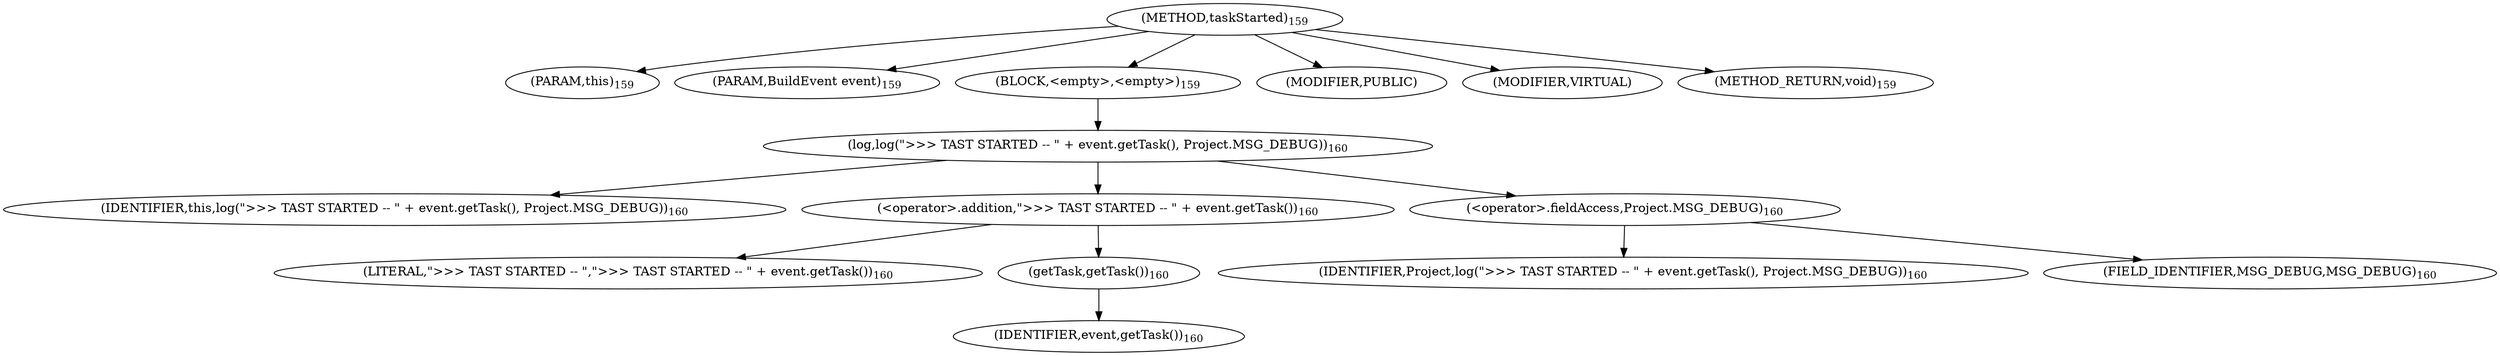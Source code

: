 digraph "taskStarted" {  
"268" [label = <(METHOD,taskStarted)<SUB>159</SUB>> ]
"14" [label = <(PARAM,this)<SUB>159</SUB>> ]
"269" [label = <(PARAM,BuildEvent event)<SUB>159</SUB>> ]
"270" [label = <(BLOCK,&lt;empty&gt;,&lt;empty&gt;)<SUB>159</SUB>> ]
"271" [label = <(log,log(&quot;&gt;&gt;&gt; TAST STARTED -- &quot; + event.getTask(), Project.MSG_DEBUG))<SUB>160</SUB>> ]
"13" [label = <(IDENTIFIER,this,log(&quot;&gt;&gt;&gt; TAST STARTED -- &quot; + event.getTask(), Project.MSG_DEBUG))<SUB>160</SUB>> ]
"272" [label = <(&lt;operator&gt;.addition,&quot;&gt;&gt;&gt; TAST STARTED -- &quot; + event.getTask())<SUB>160</SUB>> ]
"273" [label = <(LITERAL,&quot;&gt;&gt;&gt; TAST STARTED -- &quot;,&quot;&gt;&gt;&gt; TAST STARTED -- &quot; + event.getTask())<SUB>160</SUB>> ]
"274" [label = <(getTask,getTask())<SUB>160</SUB>> ]
"275" [label = <(IDENTIFIER,event,getTask())<SUB>160</SUB>> ]
"276" [label = <(&lt;operator&gt;.fieldAccess,Project.MSG_DEBUG)<SUB>160</SUB>> ]
"277" [label = <(IDENTIFIER,Project,log(&quot;&gt;&gt;&gt; TAST STARTED -- &quot; + event.getTask(), Project.MSG_DEBUG))<SUB>160</SUB>> ]
"278" [label = <(FIELD_IDENTIFIER,MSG_DEBUG,MSG_DEBUG)<SUB>160</SUB>> ]
"279" [label = <(MODIFIER,PUBLIC)> ]
"280" [label = <(MODIFIER,VIRTUAL)> ]
"281" [label = <(METHOD_RETURN,void)<SUB>159</SUB>> ]
  "268" -> "14" 
  "268" -> "269" 
  "268" -> "270" 
  "268" -> "279" 
  "268" -> "280" 
  "268" -> "281" 
  "270" -> "271" 
  "271" -> "13" 
  "271" -> "272" 
  "271" -> "276" 
  "272" -> "273" 
  "272" -> "274" 
  "274" -> "275" 
  "276" -> "277" 
  "276" -> "278" 
}
